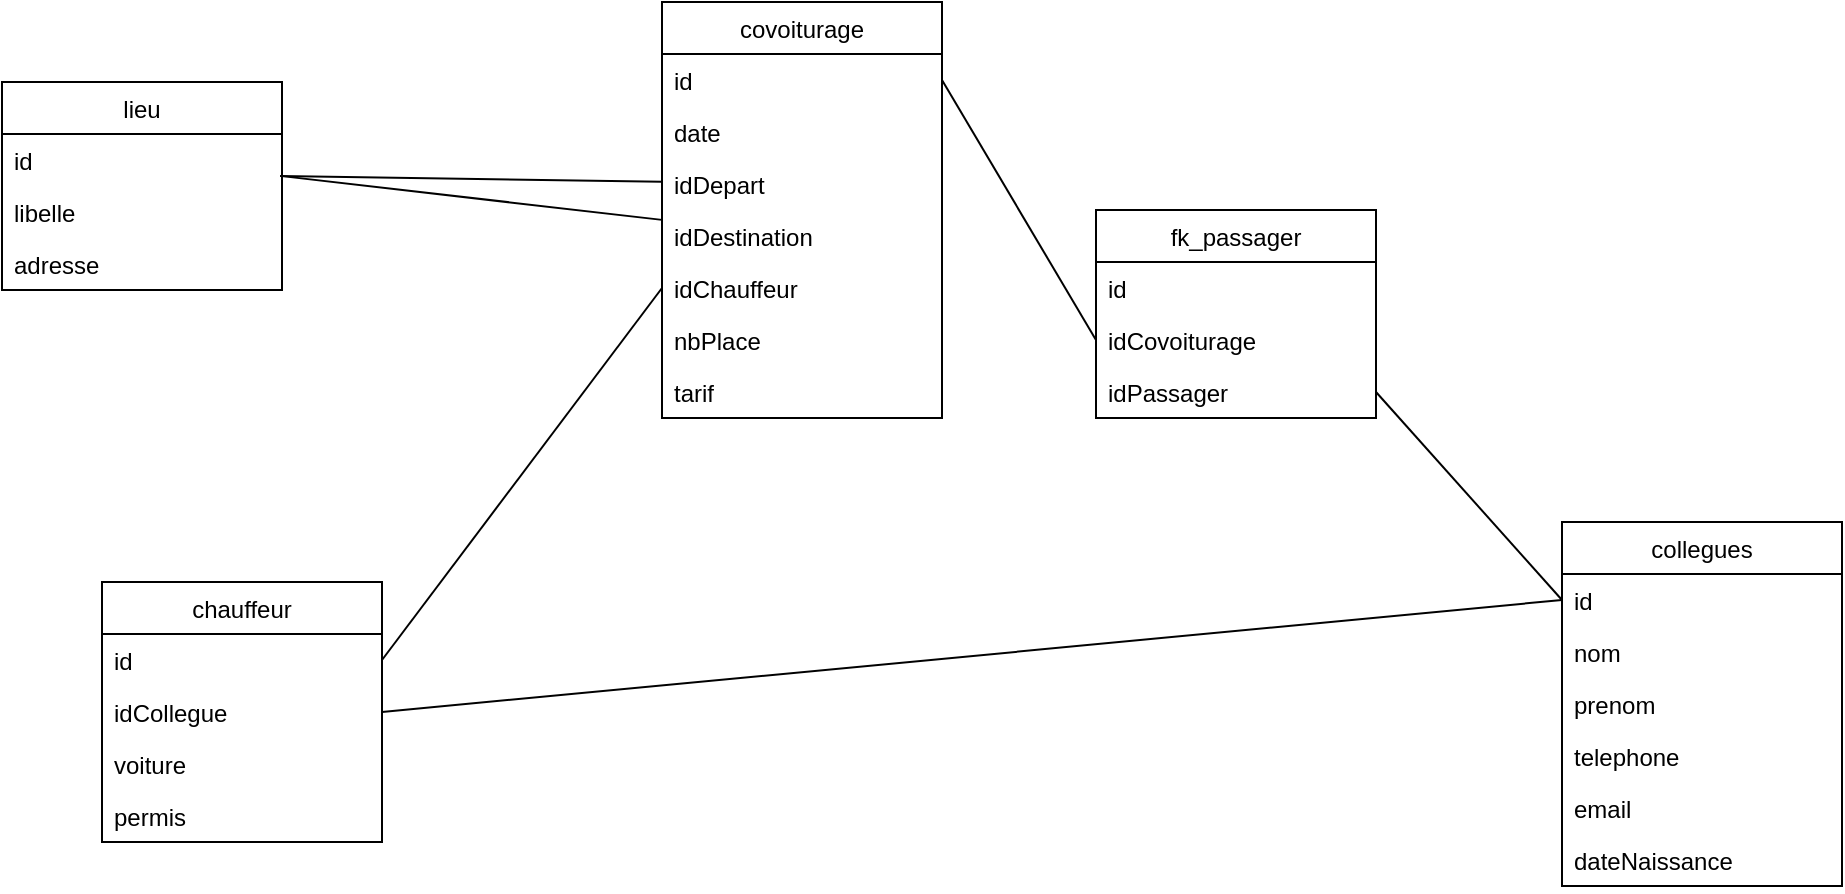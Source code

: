 <mxfile version="13.7.7" type="github">
  <diagram id="sqkI-DKnTf_UtliMmE_K" name="Page-1">
    <mxGraphModel dx="1422" dy="763" grid="1" gridSize="10" guides="1" tooltips="1" connect="1" arrows="1" fold="1" page="1" pageScale="1" pageWidth="827" pageHeight="1169" math="0" shadow="0">
      <root>
        <mxCell id="0" />
        <mxCell id="1" parent="0" />
        <mxCell id="BgZ-XHKb0g5hMKsON-dO-1" value="lieu" style="swimlane;fontStyle=0;childLayout=stackLayout;horizontal=1;startSize=26;fillColor=none;horizontalStack=0;resizeParent=1;resizeParentMax=0;resizeLast=0;collapsible=1;marginBottom=0;" vertex="1" parent="1">
          <mxGeometry x="140" y="140" width="140" height="104" as="geometry">
            <mxRectangle x="60" y="190" width="50" height="26" as="alternateBounds" />
          </mxGeometry>
        </mxCell>
        <mxCell id="BgZ-XHKb0g5hMKsON-dO-2" value="id" style="text;strokeColor=none;fillColor=none;align=left;verticalAlign=top;spacingLeft=4;spacingRight=4;overflow=hidden;rotatable=0;points=[[0,0.5],[1,0.5]];portConstraint=eastwest;" vertex="1" parent="BgZ-XHKb0g5hMKsON-dO-1">
          <mxGeometry y="26" width="140" height="26" as="geometry" />
        </mxCell>
        <mxCell id="BgZ-XHKb0g5hMKsON-dO-3" value="libelle" style="text;strokeColor=none;fillColor=none;align=left;verticalAlign=top;spacingLeft=4;spacingRight=4;overflow=hidden;rotatable=0;points=[[0,0.5],[1,0.5]];portConstraint=eastwest;" vertex="1" parent="BgZ-XHKb0g5hMKsON-dO-1">
          <mxGeometry y="52" width="140" height="26" as="geometry" />
        </mxCell>
        <mxCell id="BgZ-XHKb0g5hMKsON-dO-4" value="adresse&#xa;" style="text;strokeColor=none;fillColor=none;align=left;verticalAlign=top;spacingLeft=4;spacingRight=4;overflow=hidden;rotatable=0;points=[[0,0.5],[1,0.5]];portConstraint=eastwest;" vertex="1" parent="BgZ-XHKb0g5hMKsON-dO-1">
          <mxGeometry y="78" width="140" height="26" as="geometry" />
        </mxCell>
        <mxCell id="BgZ-XHKb0g5hMKsON-dO-11" value="covoiturage" style="swimlane;fontStyle=0;childLayout=stackLayout;horizontal=1;startSize=26;fillColor=none;horizontalStack=0;resizeParent=1;resizeParentMax=0;resizeLast=0;collapsible=1;marginBottom=0;" vertex="1" parent="1">
          <mxGeometry x="470" y="100" width="140" height="208" as="geometry">
            <mxRectangle x="60" y="190" width="50" height="26" as="alternateBounds" />
          </mxGeometry>
        </mxCell>
        <mxCell id="BgZ-XHKb0g5hMKsON-dO-12" value="id" style="text;strokeColor=none;fillColor=none;align=left;verticalAlign=top;spacingLeft=4;spacingRight=4;overflow=hidden;rotatable=0;points=[[0,0.5],[1,0.5]];portConstraint=eastwest;" vertex="1" parent="BgZ-XHKb0g5hMKsON-dO-11">
          <mxGeometry y="26" width="140" height="26" as="geometry" />
        </mxCell>
        <mxCell id="BgZ-XHKb0g5hMKsON-dO-13" value="date" style="text;strokeColor=none;fillColor=none;align=left;verticalAlign=top;spacingLeft=4;spacingRight=4;overflow=hidden;rotatable=0;points=[[0,0.5],[1,0.5]];portConstraint=eastwest;" vertex="1" parent="BgZ-XHKb0g5hMKsON-dO-11">
          <mxGeometry y="52" width="140" height="26" as="geometry" />
        </mxCell>
        <mxCell id="BgZ-XHKb0g5hMKsON-dO-14" value="idDepart" style="text;strokeColor=none;fillColor=none;align=left;verticalAlign=top;spacingLeft=4;spacingRight=4;overflow=hidden;rotatable=0;points=[[0,0.5],[1,0.5]];portConstraint=eastwest;" vertex="1" parent="BgZ-XHKb0g5hMKsON-dO-11">
          <mxGeometry y="78" width="140" height="26" as="geometry" />
        </mxCell>
        <mxCell id="BgZ-XHKb0g5hMKsON-dO-19" value="idDestination" style="text;strokeColor=none;fillColor=none;align=left;verticalAlign=top;spacingLeft=4;spacingRight=4;overflow=hidden;rotatable=0;points=[[0,0.5],[1,0.5]];portConstraint=eastwest;" vertex="1" parent="BgZ-XHKb0g5hMKsON-dO-11">
          <mxGeometry y="104" width="140" height="26" as="geometry" />
        </mxCell>
        <mxCell id="BgZ-XHKb0g5hMKsON-dO-20" value="idChauffeur&#xa;" style="text;strokeColor=none;fillColor=none;align=left;verticalAlign=top;spacingLeft=4;spacingRight=4;overflow=hidden;rotatable=0;points=[[0,0.5],[1,0.5]];portConstraint=eastwest;" vertex="1" parent="BgZ-XHKb0g5hMKsON-dO-11">
          <mxGeometry y="130" width="140" height="26" as="geometry" />
        </mxCell>
        <mxCell id="BgZ-XHKb0g5hMKsON-dO-74" value="nbPlace" style="text;strokeColor=none;fillColor=none;align=left;verticalAlign=top;spacingLeft=4;spacingRight=4;overflow=hidden;rotatable=0;points=[[0,0.5],[1,0.5]];portConstraint=eastwest;" vertex="1" parent="BgZ-XHKb0g5hMKsON-dO-11">
          <mxGeometry y="156" width="140" height="26" as="geometry" />
        </mxCell>
        <mxCell id="BgZ-XHKb0g5hMKsON-dO-75" value="tarif&#xa;" style="text;strokeColor=none;fillColor=none;align=left;verticalAlign=top;spacingLeft=4;spacingRight=4;overflow=hidden;rotatable=0;points=[[0,0.5],[1,0.5]];portConstraint=eastwest;" vertex="1" parent="BgZ-XHKb0g5hMKsON-dO-11">
          <mxGeometry y="182" width="140" height="26" as="geometry" />
        </mxCell>
        <mxCell id="BgZ-XHKb0g5hMKsON-dO-78" value="" style="endArrow=none;html=1;exitX=0.993;exitY=0.808;exitDx=0;exitDy=0;exitPerimeter=0;" edge="1" parent="1" source="BgZ-XHKb0g5hMKsON-dO-2" target="BgZ-XHKb0g5hMKsON-dO-14">
          <mxGeometry width="50" height="50" relative="1" as="geometry">
            <mxPoint x="390" y="430" as="sourcePoint" />
            <mxPoint x="440" y="380" as="targetPoint" />
          </mxGeometry>
        </mxCell>
        <mxCell id="BgZ-XHKb0g5hMKsON-dO-79" value="" style="endArrow=none;html=1;" edge="1" parent="1" source="BgZ-XHKb0g5hMKsON-dO-2" target="BgZ-XHKb0g5hMKsON-dO-19">
          <mxGeometry width="50" height="50" relative="1" as="geometry">
            <mxPoint x="390" y="430" as="sourcePoint" />
            <mxPoint x="440" y="380" as="targetPoint" />
          </mxGeometry>
        </mxCell>
        <mxCell id="BgZ-XHKb0g5hMKsON-dO-80" value="" style="endArrow=none;html=1;entryX=0;entryY=0.5;entryDx=0;entryDy=0;exitX=1;exitY=0.5;exitDx=0;exitDy=0;" edge="1" parent="1" source="BgZ-XHKb0g5hMKsON-dO-29" target="BgZ-XHKb0g5hMKsON-dO-20">
          <mxGeometry width="50" height="50" relative="1" as="geometry">
            <mxPoint x="380" y="390" as="sourcePoint" />
            <mxPoint x="460" y="243" as="targetPoint" />
          </mxGeometry>
        </mxCell>
        <mxCell id="BgZ-XHKb0g5hMKsON-dO-68" value="fk_passager" style="swimlane;fontStyle=0;childLayout=stackLayout;horizontal=1;startSize=26;fillColor=none;horizontalStack=0;resizeParent=1;resizeParentMax=0;resizeLast=0;collapsible=1;marginBottom=0;" vertex="1" parent="1">
          <mxGeometry x="687" y="204" width="140" height="104" as="geometry">
            <mxRectangle x="60" y="190" width="50" height="26" as="alternateBounds" />
          </mxGeometry>
        </mxCell>
        <mxCell id="BgZ-XHKb0g5hMKsON-dO-69" value="id" style="text;strokeColor=none;fillColor=none;align=left;verticalAlign=top;spacingLeft=4;spacingRight=4;overflow=hidden;rotatable=0;points=[[0,0.5],[1,0.5]];portConstraint=eastwest;" vertex="1" parent="BgZ-XHKb0g5hMKsON-dO-68">
          <mxGeometry y="26" width="140" height="26" as="geometry" />
        </mxCell>
        <mxCell id="BgZ-XHKb0g5hMKsON-dO-70" value="idCovoiturage&#xa;" style="text;strokeColor=none;fillColor=none;align=left;verticalAlign=top;spacingLeft=4;spacingRight=4;overflow=hidden;rotatable=0;points=[[0,0.5],[1,0.5]];portConstraint=eastwest;" vertex="1" parent="BgZ-XHKb0g5hMKsON-dO-68">
          <mxGeometry y="52" width="140" height="26" as="geometry" />
        </mxCell>
        <mxCell id="BgZ-XHKb0g5hMKsON-dO-71" value="idPassager" style="text;strokeColor=none;fillColor=none;align=left;verticalAlign=top;spacingLeft=4;spacingRight=4;overflow=hidden;rotatable=0;points=[[0,0.5],[1,0.5]];portConstraint=eastwest;" vertex="1" parent="BgZ-XHKb0g5hMKsON-dO-68">
          <mxGeometry y="78" width="140" height="26" as="geometry" />
        </mxCell>
        <mxCell id="BgZ-XHKb0g5hMKsON-dO-87" value="" style="endArrow=none;html=1;exitX=1;exitY=0.5;exitDx=0;exitDy=0;entryX=0;entryY=0.5;entryDx=0;entryDy=0;" edge="1" parent="1" source="BgZ-XHKb0g5hMKsON-dO-12" target="BgZ-XHKb0g5hMKsON-dO-70">
          <mxGeometry width="50" height="50" relative="1" as="geometry">
            <mxPoint x="500" y="470" as="sourcePoint" />
            <mxPoint x="550" y="420" as="targetPoint" />
          </mxGeometry>
        </mxCell>
        <mxCell id="BgZ-XHKb0g5hMKsON-dO-88" value="" style="endArrow=none;html=1;exitX=1;exitY=0.5;exitDx=0;exitDy=0;entryX=0;entryY=0.5;entryDx=0;entryDy=0;" edge="1" parent="1" source="BgZ-XHKb0g5hMKsON-dO-71" target="BgZ-XHKb0g5hMKsON-dO-82">
          <mxGeometry width="50" height="50" relative="1" as="geometry">
            <mxPoint x="910" y="360" as="sourcePoint" />
            <mxPoint x="960" y="310" as="targetPoint" />
          </mxGeometry>
        </mxCell>
        <mxCell id="BgZ-XHKb0g5hMKsON-dO-28" value="chauffeur" style="swimlane;fontStyle=0;childLayout=stackLayout;horizontal=1;startSize=26;fillColor=none;horizontalStack=0;resizeParent=1;resizeParentMax=0;resizeLast=0;collapsible=1;marginBottom=0;" vertex="1" parent="1">
          <mxGeometry x="190" y="390" width="140" height="130" as="geometry">
            <mxRectangle x="60" y="190" width="50" height="26" as="alternateBounds" />
          </mxGeometry>
        </mxCell>
        <mxCell id="BgZ-XHKb0g5hMKsON-dO-29" value="id" style="text;strokeColor=none;fillColor=none;align=left;verticalAlign=top;spacingLeft=4;spacingRight=4;overflow=hidden;rotatable=0;points=[[0,0.5],[1,0.5]];portConstraint=eastwest;" vertex="1" parent="BgZ-XHKb0g5hMKsON-dO-28">
          <mxGeometry y="26" width="140" height="26" as="geometry" />
        </mxCell>
        <mxCell id="BgZ-XHKb0g5hMKsON-dO-89" value="idCollegue&#xa;" style="text;strokeColor=none;fillColor=none;align=left;verticalAlign=top;spacingLeft=4;spacingRight=4;overflow=hidden;rotatable=0;points=[[0,0.5],[1,0.5]];portConstraint=eastwest;" vertex="1" parent="BgZ-XHKb0g5hMKsON-dO-28">
          <mxGeometry y="52" width="140" height="26" as="geometry" />
        </mxCell>
        <mxCell id="BgZ-XHKb0g5hMKsON-dO-32" value="voiture" style="text;strokeColor=none;fillColor=none;align=left;verticalAlign=top;spacingLeft=4;spacingRight=4;overflow=hidden;rotatable=0;points=[[0,0.5],[1,0.5]];portConstraint=eastwest;" vertex="1" parent="BgZ-XHKb0g5hMKsON-dO-28">
          <mxGeometry y="78" width="140" height="26" as="geometry" />
        </mxCell>
        <mxCell id="BgZ-XHKb0g5hMKsON-dO-33" value="permis" style="text;strokeColor=none;fillColor=none;align=left;verticalAlign=top;spacingLeft=4;spacingRight=4;overflow=hidden;rotatable=0;points=[[0,0.5],[1,0.5]];portConstraint=eastwest;" vertex="1" parent="BgZ-XHKb0g5hMKsON-dO-28">
          <mxGeometry y="104" width="140" height="26" as="geometry" />
        </mxCell>
        <mxCell id="BgZ-XHKb0g5hMKsON-dO-81" value="collegues" style="swimlane;fontStyle=0;childLayout=stackLayout;horizontal=1;startSize=26;fillColor=none;horizontalStack=0;resizeParent=1;resizeParentMax=0;resizeLast=0;collapsible=1;marginBottom=0;" vertex="1" parent="1">
          <mxGeometry x="920" y="360" width="140" height="182" as="geometry">
            <mxRectangle x="60" y="190" width="50" height="26" as="alternateBounds" />
          </mxGeometry>
        </mxCell>
        <mxCell id="BgZ-XHKb0g5hMKsON-dO-82" value="id" style="text;strokeColor=none;fillColor=none;align=left;verticalAlign=top;spacingLeft=4;spacingRight=4;overflow=hidden;rotatable=0;points=[[0,0.5],[1,0.5]];portConstraint=eastwest;" vertex="1" parent="BgZ-XHKb0g5hMKsON-dO-81">
          <mxGeometry y="26" width="140" height="26" as="geometry" />
        </mxCell>
        <mxCell id="BgZ-XHKb0g5hMKsON-dO-83" value="nom" style="text;strokeColor=none;fillColor=none;align=left;verticalAlign=top;spacingLeft=4;spacingRight=4;overflow=hidden;rotatable=0;points=[[0,0.5],[1,0.5]];portConstraint=eastwest;" vertex="1" parent="BgZ-XHKb0g5hMKsON-dO-81">
          <mxGeometry y="52" width="140" height="26" as="geometry" />
        </mxCell>
        <mxCell id="BgZ-XHKb0g5hMKsON-dO-84" value="prenom" style="text;strokeColor=none;fillColor=none;align=left;verticalAlign=top;spacingLeft=4;spacingRight=4;overflow=hidden;rotatable=0;points=[[0,0.5],[1,0.5]];portConstraint=eastwest;" vertex="1" parent="BgZ-XHKb0g5hMKsON-dO-81">
          <mxGeometry y="78" width="140" height="26" as="geometry" />
        </mxCell>
        <mxCell id="BgZ-XHKb0g5hMKsON-dO-86" value="telephone" style="text;strokeColor=none;fillColor=none;align=left;verticalAlign=top;spacingLeft=4;spacingRight=4;overflow=hidden;rotatable=0;points=[[0,0.5],[1,0.5]];portConstraint=eastwest;" vertex="1" parent="BgZ-XHKb0g5hMKsON-dO-81">
          <mxGeometry y="104" width="140" height="26" as="geometry" />
        </mxCell>
        <mxCell id="BgZ-XHKb0g5hMKsON-dO-91" value="email" style="text;strokeColor=none;fillColor=none;align=left;verticalAlign=top;spacingLeft=4;spacingRight=4;overflow=hidden;rotatable=0;points=[[0,0.5],[1,0.5]];portConstraint=eastwest;" vertex="1" parent="BgZ-XHKb0g5hMKsON-dO-81">
          <mxGeometry y="130" width="140" height="26" as="geometry" />
        </mxCell>
        <mxCell id="BgZ-XHKb0g5hMKsON-dO-92" value="dateNaissance" style="text;strokeColor=none;fillColor=none;align=left;verticalAlign=top;spacingLeft=4;spacingRight=4;overflow=hidden;rotatable=0;points=[[0,0.5],[1,0.5]];portConstraint=eastwest;" vertex="1" parent="BgZ-XHKb0g5hMKsON-dO-81">
          <mxGeometry y="156" width="140" height="26" as="geometry" />
        </mxCell>
        <mxCell id="BgZ-XHKb0g5hMKsON-dO-90" value="" style="endArrow=none;html=1;exitX=1;exitY=0.5;exitDx=0;exitDy=0;entryX=0;entryY=0.5;entryDx=0;entryDy=0;" edge="1" parent="1" source="BgZ-XHKb0g5hMKsON-dO-89" target="BgZ-XHKb0g5hMKsON-dO-82">
          <mxGeometry width="50" height="50" relative="1" as="geometry">
            <mxPoint x="470" y="500" as="sourcePoint" />
            <mxPoint x="520" y="450" as="targetPoint" />
          </mxGeometry>
        </mxCell>
      </root>
    </mxGraphModel>
  </diagram>
</mxfile>
